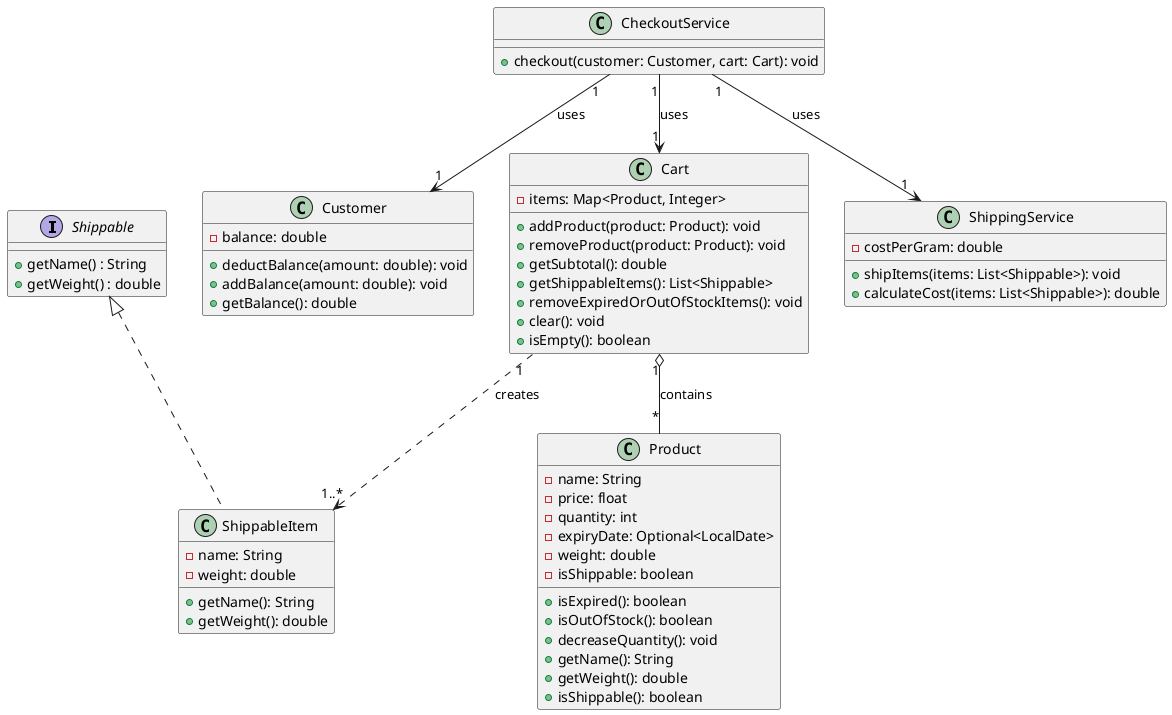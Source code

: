 @startuml

interface Shippable {
    +getName() : String
    +getWeight() : double
}

class Product {
    - name: String
    - price: float
    - quantity: int
    - expiryDate: Optional<LocalDate>
    - weight: double
    - isShippable: boolean
    + isExpired(): boolean
    + isOutOfStock(): boolean
    + decreaseQuantity(): void
    + getName(): String
    + getWeight(): double
    + isShippable(): boolean
}

class ShippableItem {
    - name: String
    - weight: double
    + getName(): String
    + getWeight(): double
}

ShippableItem .up.|> Shippable

class Customer {
    - balance: double
    + deductBalance(amount: double): void
    + addBalance(amount: double): void
    + getBalance(): double
}

class Cart {
    - items: Map<Product, Integer>
    + addProduct(product: Product): void
    + removeProduct(product: Product): void
    + getSubtotal(): double
    + getShippableItems(): List<Shippable>
    + removeExpiredOrOutOfStockItems(): void
    + clear(): void
    + isEmpty(): boolean
}

class CheckoutService {
    + checkout(customer: Customer, cart: Cart): void
}

class ShippingService {
    - costPerGram: double
    + shipItems(items: List<Shippable>): void
    + calculateCost(items: List<Shippable>): double
}

CheckoutService "1" --> "1" Customer : uses
CheckoutService "1" --> "1" Cart : uses
CheckoutService "1" --> "1" ShippingService : uses
Cart "1" o-- "*" Product : contains
Cart "1" ..> "1..*" ShippableItem : creates

@enduml
